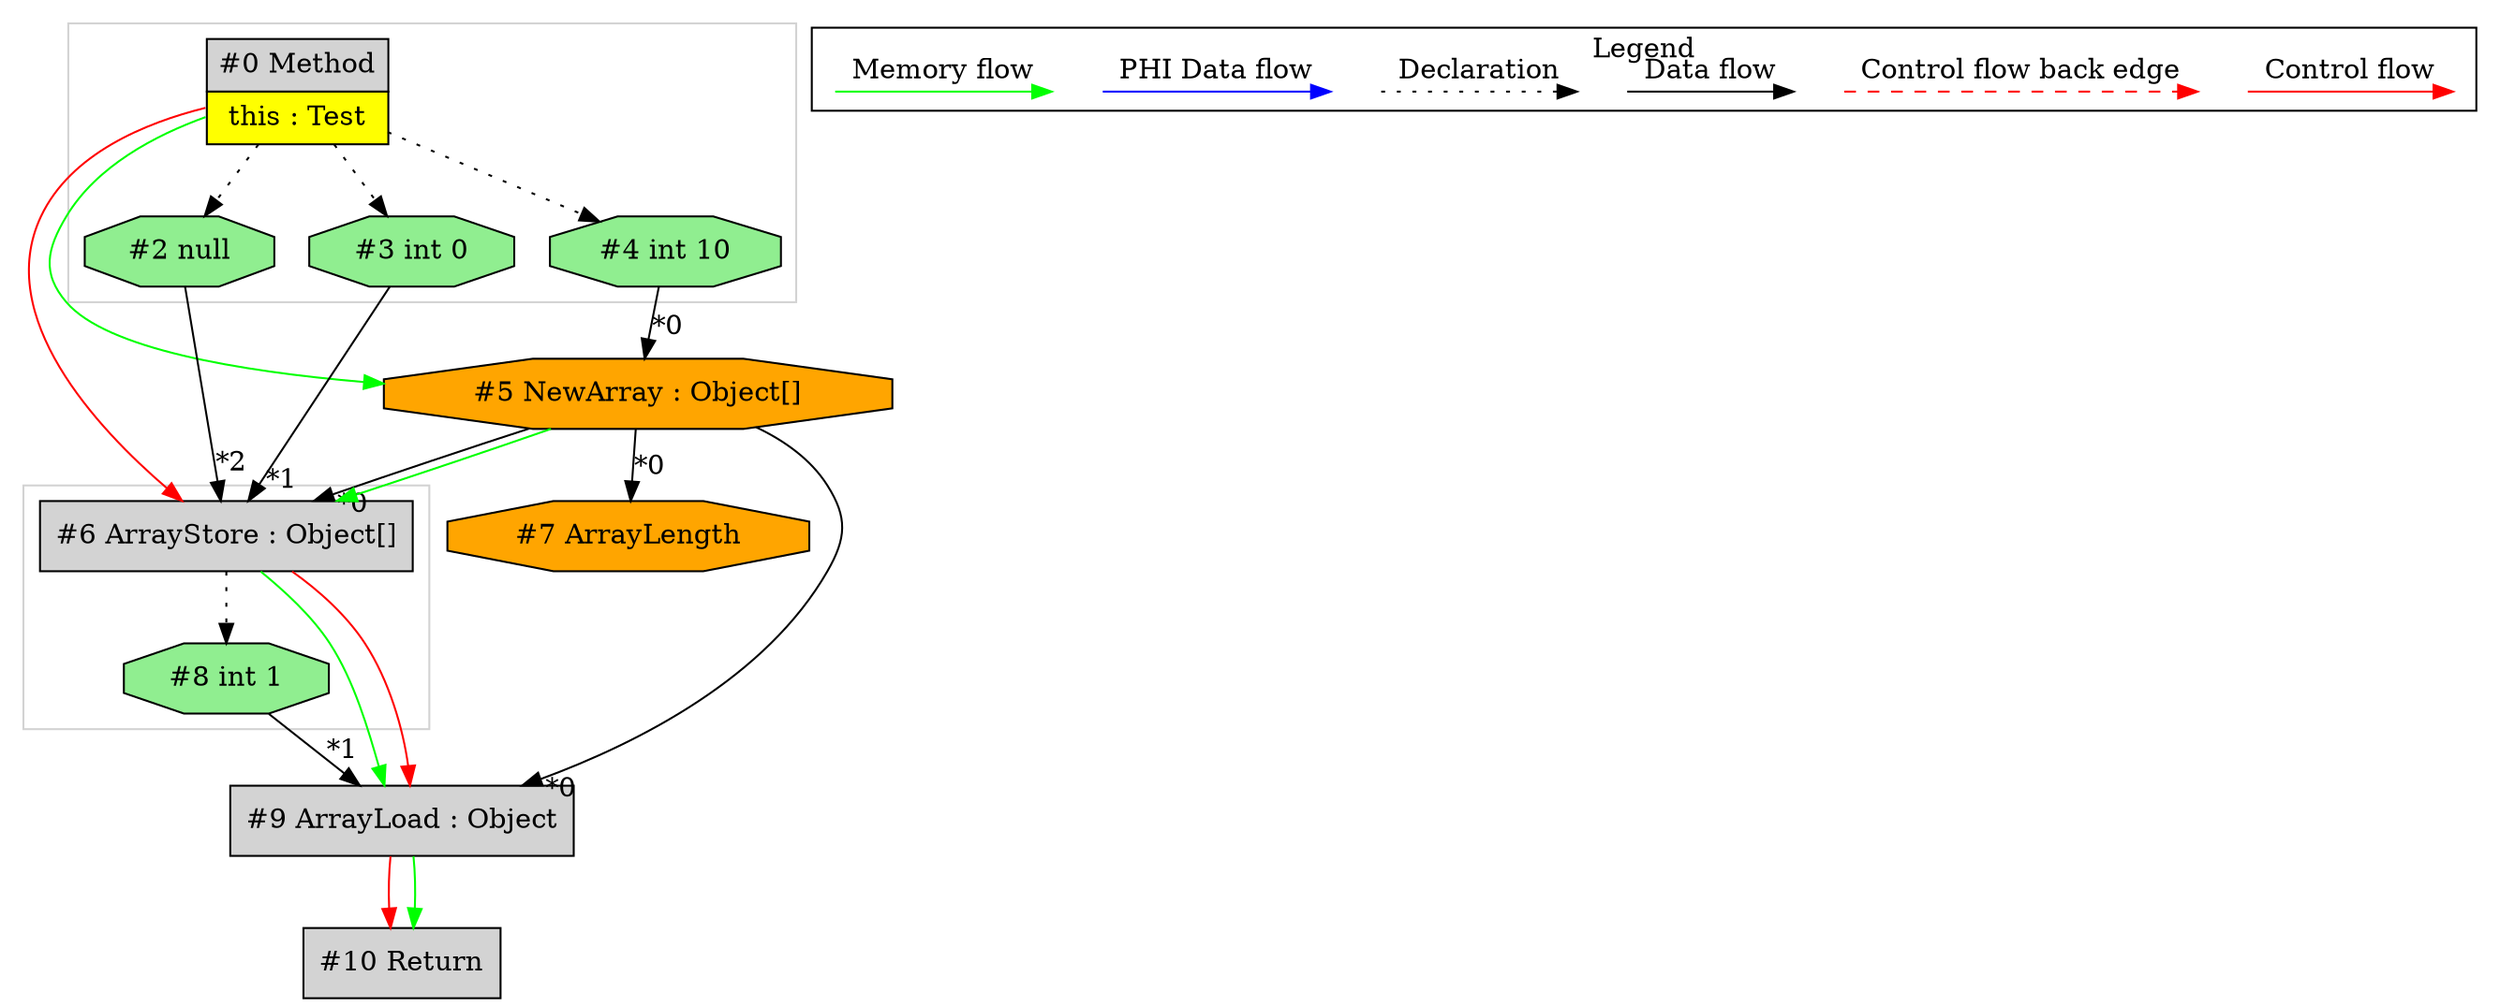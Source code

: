 digraph {
 ordering="in";
 node0[margin="0", label=<<table border="0" cellborder="1" cellspacing="0" cellpadding="5"><tr><td colspan="1">#0 Method</td></tr><tr><td port="prj1" bgcolor="yellow">this : Test</td></tr></table>>,shape=none, fillcolor=lightgrey, style=filled];
 node4[label="#4 int 10",shape=octagon, fillcolor=lightgreen, style=filled];
 node0 -> node4[style=dotted];
 node5[label="#5 NewArray : Object[]",shape=octagon, fillcolor=orange, style=filled];
 node4 -> node5[headlabel="*0", labeldistance=2];
 node0 -> node5[labeldistance=2, color=green, constraint=false];
 node7[label="#7 ArrayLength",shape=octagon, fillcolor=orange, style=filled];
 node5 -> node7[headlabel="*0", labeldistance=2];
 node9[label="#9 ArrayLoad : Object",shape=box, fillcolor=lightgrey, style=filled];
 node5 -> node9[headlabel="*0", labeldistance=2];
 node8 -> node9[headlabel="*1", labeldistance=2];
 node6 -> node9[labeldistance=2, color=green, constraint=false];
 node6 -> node9[labeldistance=2, color=red, fontcolor=red];
 node6[label="#6 ArrayStore : Object[]",shape=box, fillcolor=lightgrey, style=filled];
 node5 -> node6[headlabel="*0", labeldistance=2];
 node3 -> node6[headlabel="*1", labeldistance=2];
 node2 -> node6[headlabel="*2", labeldistance=2];
 node5 -> node6[labeldistance=2, color=green, constraint=false];
 node0 -> node6[labeldistance=2, color=red, fontcolor=red];
 node2[label="#2 null",shape=octagon, fillcolor=lightgreen, style=filled];
 node0 -> node2[style=dotted];
 node3[label="#3 int 0",shape=octagon, fillcolor=lightgreen, style=filled];
 node0 -> node3[style=dotted];
 node8[label="#8 int 1",shape=octagon, fillcolor=lightgreen, style=filled];
 node6 -> node8[style=dotted];
 node10[label="#10 Return",shape=box, fillcolor=lightgrey, style=filled];
 node9 -> node10[labeldistance=2, color=red, fontcolor=red];
 node9 -> node10[labeldistance=2, color=green, constraint=false];
 subgraph cluster_0 {
  color=lightgray;
  node6;
  node8;
 }
 subgraph cluster_1 {
  color=lightgray;
  node0;
  node2;
  node3;
  node4;
 }
 subgraph cluster_000 {
  label = "Legend";
  node [shape=point]
  {
   rank=same;
   c0 [style = invis];
   c1 [style = invis];
   c2 [style = invis];
   c3 [style = invis];
   d0 [style = invis];
   d1 [style = invis];
   d2 [style = invis];
   d3 [style = invis];
   d4 [style = invis];
   d5 [style = invis];
   d6 [style = invis];
   d7 [style = invis];
  }
  c0 -> c1 [label="Control flow", style=solid, color=red]
  c2 -> c3 [label="Control flow back edge", style=dashed, color=red]
  d0 -> d1 [label="Data flow"]
  d2 -> d3 [label="Declaration", style=dotted]
  d4 -> d5 [label="PHI Data flow", color=blue]
  d6 -> d7 [label="Memory flow", color=green]
 }

}
